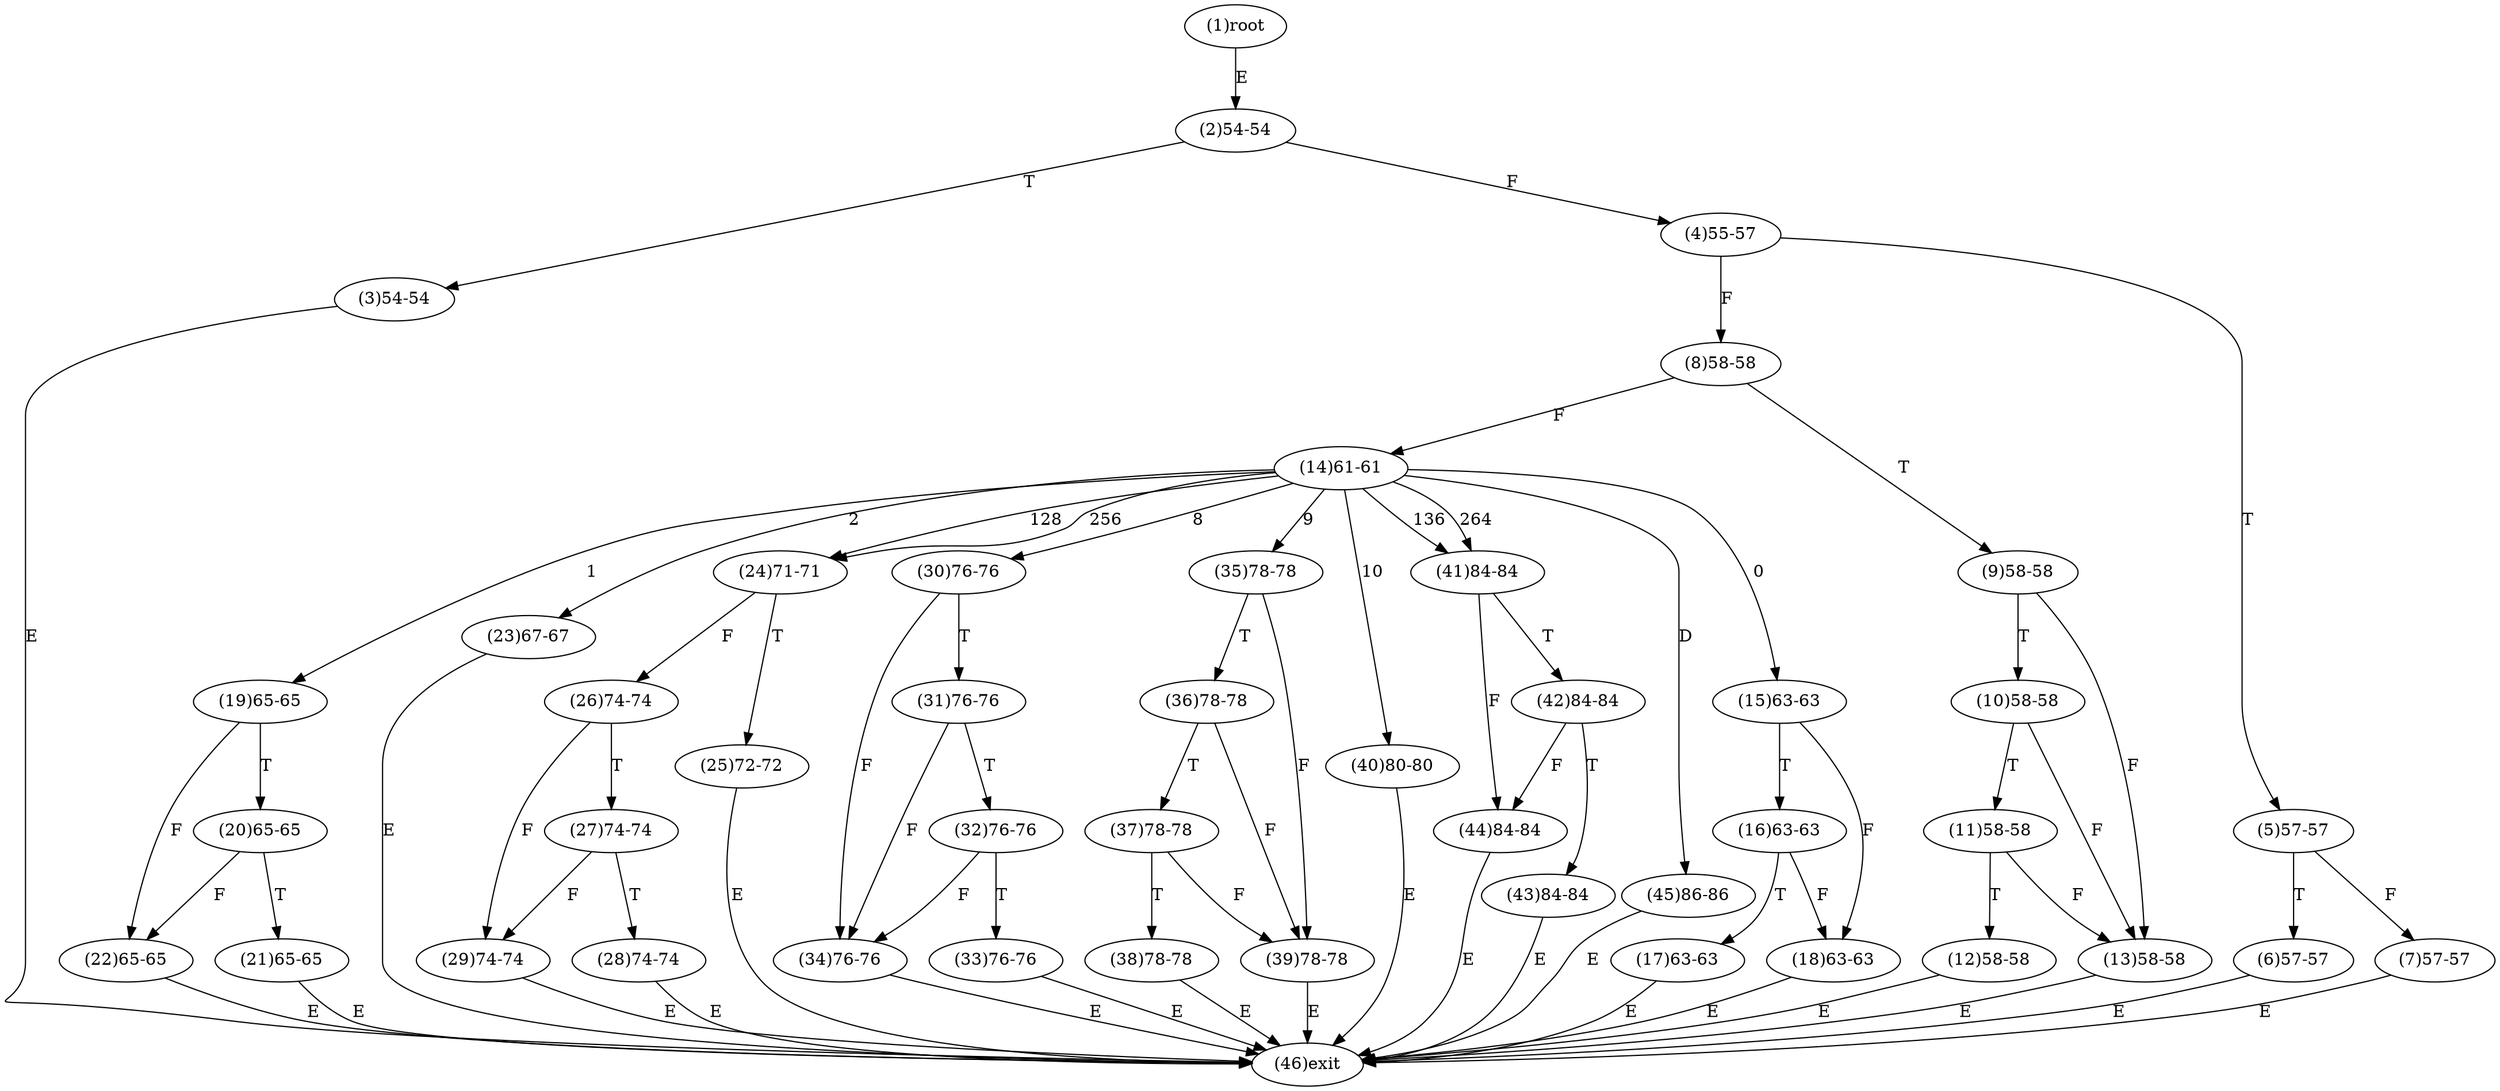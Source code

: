 digraph "" { 
1[ label="(1)root"];
2[ label="(2)54-54"];
3[ label="(3)54-54"];
4[ label="(4)55-57"];
5[ label="(5)57-57"];
6[ label="(6)57-57"];
7[ label="(7)57-57"];
8[ label="(8)58-58"];
9[ label="(9)58-58"];
10[ label="(10)58-58"];
11[ label="(11)58-58"];
12[ label="(12)58-58"];
13[ label="(13)58-58"];
14[ label="(14)61-61"];
15[ label="(15)63-63"];
17[ label="(17)63-63"];
16[ label="(16)63-63"];
19[ label="(19)65-65"];
18[ label="(18)63-63"];
21[ label="(21)65-65"];
20[ label="(20)65-65"];
23[ label="(23)67-67"];
22[ label="(22)65-65"];
25[ label="(25)72-72"];
24[ label="(24)71-71"];
27[ label="(27)74-74"];
26[ label="(26)74-74"];
29[ label="(29)74-74"];
28[ label="(28)74-74"];
31[ label="(31)76-76"];
30[ label="(30)76-76"];
34[ label="(34)76-76"];
35[ label="(35)78-78"];
32[ label="(32)76-76"];
33[ label="(33)76-76"];
38[ label="(38)78-78"];
39[ label="(39)78-78"];
36[ label="(36)78-78"];
37[ label="(37)78-78"];
42[ label="(42)84-84"];
43[ label="(43)84-84"];
40[ label="(40)80-80"];
41[ label="(41)84-84"];
46[ label="(46)exit"];
44[ label="(44)84-84"];
45[ label="(45)86-86"];
1->2[ label="E"];
2->4[ label="F"];
2->3[ label="T"];
3->46[ label="E"];
4->8[ label="F"];
4->5[ label="T"];
5->7[ label="F"];
5->6[ label="T"];
6->46[ label="E"];
7->46[ label="E"];
8->14[ label="F"];
8->9[ label="T"];
9->13[ label="F"];
9->10[ label="T"];
10->13[ label="F"];
10->11[ label="T"];
11->13[ label="F"];
11->12[ label="T"];
12->46[ label="E"];
13->46[ label="E"];
14->15[ label="0"];
14->19[ label="1"];
14->23[ label="2"];
14->30[ label="8"];
14->35[ label="9"];
14->40[ label="10"];
14->24[ label="128"];
14->41[ label="136"];
14->24[ label="256"];
14->41[ label="264"];
14->45[ label="D"];
15->18[ label="F"];
15->16[ label="T"];
16->18[ label="F"];
16->17[ label="T"];
17->46[ label="E"];
18->46[ label="E"];
19->22[ label="F"];
19->20[ label="T"];
20->22[ label="F"];
20->21[ label="T"];
21->46[ label="E"];
22->46[ label="E"];
23->46[ label="E"];
24->26[ label="F"];
24->25[ label="T"];
25->46[ label="E"];
26->29[ label="F"];
26->27[ label="T"];
27->29[ label="F"];
27->28[ label="T"];
28->46[ label="E"];
29->46[ label="E"];
30->34[ label="F"];
30->31[ label="T"];
31->34[ label="F"];
31->32[ label="T"];
32->34[ label="F"];
32->33[ label="T"];
33->46[ label="E"];
34->46[ label="E"];
35->39[ label="F"];
35->36[ label="T"];
36->39[ label="F"];
36->37[ label="T"];
37->39[ label="F"];
37->38[ label="T"];
38->46[ label="E"];
39->46[ label="E"];
40->46[ label="E"];
41->44[ label="F"];
41->42[ label="T"];
42->44[ label="F"];
42->43[ label="T"];
43->46[ label="E"];
44->46[ label="E"];
45->46[ label="E"];
}